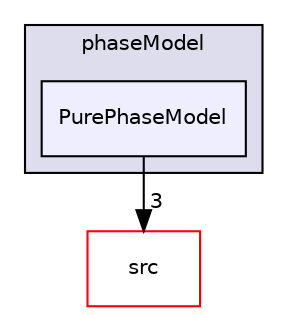 digraph "applications/solvers/multiphase/icoReactingMultiphaseInterFoam/phasesSystem/phaseModel/PurePhaseModel" {
  bgcolor=transparent;
  compound=true
  node [ fontsize="10", fontname="Helvetica"];
  edge [ labelfontsize="10", labelfontname="Helvetica"];
  subgraph clusterdir_dc11da56fd3d81c2bd39ac0cf0e67dd2 {
    graph [ bgcolor="#ddddee", pencolor="black", label="phaseModel" fontname="Helvetica", fontsize="10", URL="dir_dc11da56fd3d81c2bd39ac0cf0e67dd2.html"]
  dir_02ca6dae3e1f871e87839d6345736bb3 [shape=box, label="PurePhaseModel", style="filled", fillcolor="#eeeeff", pencolor="black", URL="dir_02ca6dae3e1f871e87839d6345736bb3.html"];
  }
  dir_68267d1309a1af8e8297ef4c3efbcdba [shape=box label="src" color="red" URL="dir_68267d1309a1af8e8297ef4c3efbcdba.html"];
  dir_02ca6dae3e1f871e87839d6345736bb3->dir_68267d1309a1af8e8297ef4c3efbcdba [headlabel="3", labeldistance=1.5 headhref="dir_003235_000499.html"];
}
